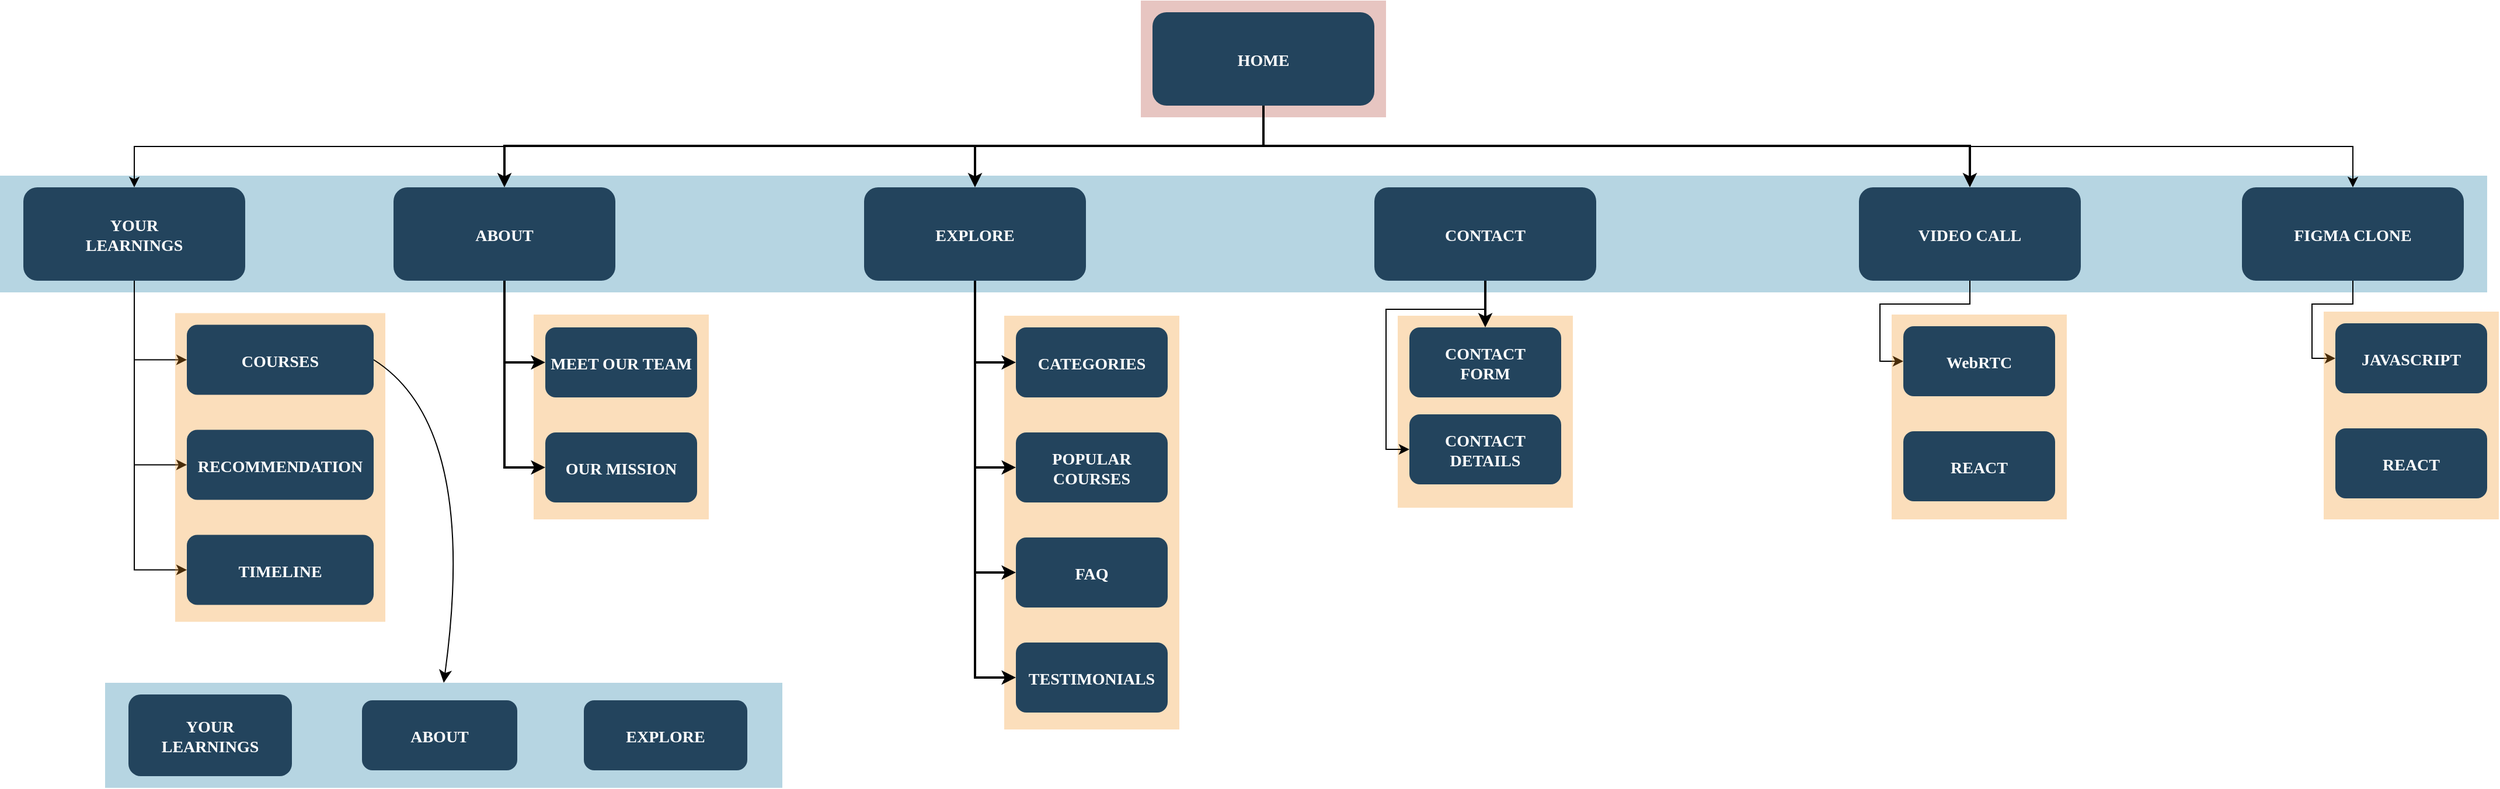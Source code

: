 <mxfile version="23.1.2" type="device">
  <diagram name="Page-1" id="2c0d36ab-eaac-3732-788b-9136903baeff">
    <mxGraphModel dx="3353.5" dy="646" grid="1" gridSize="10" guides="1" tooltips="1" connect="1" arrows="1" fold="1" page="1" pageScale="1.5" pageWidth="1169" pageHeight="827" background="none" math="0" shadow="0">
      <root>
        <mxCell id="0" />
        <mxCell id="1" parent="0" />
        <mxCell id="123" value="" style="fillColor=#AE4132;strokeColor=none;opacity=30;" parent="1" vertex="1">
          <mxGeometry x="747" y="175.5" width="210" height="100.0" as="geometry" />
        </mxCell>
        <mxCell id="122" value="" style="fillColor=#10739E;strokeColor=none;opacity=30;" parent="1" vertex="1">
          <mxGeometry x="-230" y="325.5" width="2130" height="100" as="geometry" />
        </mxCell>
        <mxCell id="120" value="" style="fillColor=#F2931E;strokeColor=none;opacity=30;" parent="1" vertex="1">
          <mxGeometry x="967" y="445.5" width="150" height="164.5" as="geometry" />
        </mxCell>
        <mxCell id="118" value="" style="fillColor=#F2931E;strokeColor=none;opacity=30;" parent="1" vertex="1">
          <mxGeometry x="227" y="444.5" width="150" height="175.5" as="geometry" />
        </mxCell>
        <mxCell id="OYL8JyaW53EyTGdHdamk-140" style="edgeStyle=orthogonalEdgeStyle;rounded=0;orthogonalLoop=1;jettySize=auto;html=1;exitX=0.5;exitY=1;exitDx=0;exitDy=0;" parent="1" source="2" target="OYL8JyaW53EyTGdHdamk-139" edge="1">
          <mxGeometry relative="1" as="geometry" />
        </mxCell>
        <mxCell id="OYL8JyaW53EyTGdHdamk-144" style="edgeStyle=orthogonalEdgeStyle;rounded=0;orthogonalLoop=1;jettySize=auto;html=1;exitX=0.5;exitY=1;exitDx=0;exitDy=0;entryX=0.5;entryY=0;entryDx=0;entryDy=0;" parent="1" source="2" target="OYL8JyaW53EyTGdHdamk-143" edge="1">
          <mxGeometry relative="1" as="geometry" />
        </mxCell>
        <mxCell id="2" value="HOME" style="rounded=1;fillColor=#23445D;gradientColor=none;strokeColor=none;fontColor=#FFFFFF;fontStyle=1;fontFamily=Tahoma;fontSize=14" parent="1" vertex="1">
          <mxGeometry x="757" y="185.5" width="190" height="80" as="geometry" />
        </mxCell>
        <mxCell id="EgWpM7FZ9DTtyiWYHVQE-129" style="edgeStyle=orthogonalEdgeStyle;rounded=0;orthogonalLoop=1;jettySize=auto;html=1;exitX=0.5;exitY=1;exitDx=0;exitDy=0;entryX=0;entryY=0.5;entryDx=0;entryDy=0;" parent="1" source="4" target="EgWpM7FZ9DTtyiWYHVQE-124" edge="1">
          <mxGeometry relative="1" as="geometry" />
        </mxCell>
        <mxCell id="4" value="VIDEO CALL" style="rounded=1;fillColor=#23445D;gradientColor=none;strokeColor=none;fontColor=#FFFFFF;fontStyle=1;fontFamily=Tahoma;fontSize=14" parent="1" vertex="1">
          <mxGeometry x="1362.0" y="335.5" width="190" height="80" as="geometry" />
        </mxCell>
        <mxCell id="9" value="" style="edgeStyle=elbowEdgeStyle;elbow=vertical;strokeWidth=2;rounded=0" parent="1" source="2" target="4" edge="1">
          <mxGeometry x="337" y="215.5" width="100" height="100" as="geometry">
            <mxPoint x="337" y="315.5" as="sourcePoint" />
            <mxPoint x="437" y="215.5" as="targetPoint" />
            <Array as="points">
              <mxPoint x="1457" y="300" />
            </Array>
          </mxGeometry>
        </mxCell>
        <mxCell id="OYL8JyaW53EyTGdHdamk-142" style="edgeStyle=orthogonalEdgeStyle;rounded=0;orthogonalLoop=1;jettySize=auto;html=1;exitX=0.5;exitY=1;exitDx=0;exitDy=0;entryX=0;entryY=0.5;entryDx=0;entryDy=0;" parent="1" source="10" target="OYL8JyaW53EyTGdHdamk-141" edge="1">
          <mxGeometry relative="1" as="geometry">
            <Array as="points">
              <mxPoint x="1042" y="440" />
              <mxPoint x="957" y="440" />
              <mxPoint x="957" y="560" />
            </Array>
          </mxGeometry>
        </mxCell>
        <mxCell id="10" value="CONTACT" style="rounded=1;fillColor=#23445D;gradientColor=none;strokeColor=none;fontColor=#FFFFFF;fontStyle=1;fontFamily=Tahoma;fontSize=14" parent="1" vertex="1">
          <mxGeometry x="947" y="335.5" width="190" height="80" as="geometry" />
        </mxCell>
        <mxCell id="13" value="ABOUT" style="rounded=1;fillColor=#23445D;gradientColor=none;strokeColor=none;fontColor=#FFFFFF;fontStyle=1;fontFamily=Tahoma;fontSize=14" parent="1" vertex="1">
          <mxGeometry x="107" y="335.5" width="190" height="80" as="geometry" />
        </mxCell>
        <mxCell id="16" value="MEET OUR TEAM" style="rounded=1;fillColor=#23445D;gradientColor=none;strokeColor=none;fontColor=#FFFFFF;fontStyle=1;fontFamily=Tahoma;fontSize=14" parent="1" vertex="1">
          <mxGeometry x="237" y="455.5" width="130" height="60" as="geometry" />
        </mxCell>
        <mxCell id="17" value="OUR MISSION" style="rounded=1;fillColor=#23445D;gradientColor=none;strokeColor=none;fontColor=#FFFFFF;fontStyle=1;fontFamily=Tahoma;fontSize=14" parent="1" vertex="1">
          <mxGeometry x="237" y="545.5" width="130" height="60" as="geometry" />
        </mxCell>
        <mxCell id="41" value="CONTACT&#xa;FORM" style="rounded=1;fillColor=#23445D;gradientColor=none;strokeColor=none;fontColor=#FFFFFF;fontStyle=1;fontFamily=Tahoma;fontSize=14" parent="1" vertex="1">
          <mxGeometry x="977" y="455.5" width="130" height="60" as="geometry" />
        </mxCell>
        <mxCell id="59" value="" style="edgeStyle=elbowEdgeStyle;elbow=vertical;strokeWidth=2;rounded=0;entryX=0.5;entryY=0;entryDx=0;entryDy=0;" parent="1" source="2" target="OYL8JyaW53EyTGdHdamk-125" edge="1">
          <mxGeometry x="347" y="225.5" width="100" height="100" as="geometry">
            <mxPoint x="862.0" y="275.5" as="sourcePoint" />
            <mxPoint x="657.0" y="335.5" as="targetPoint" />
            <Array as="points">
              <mxPoint x="710" y="300" />
            </Array>
          </mxGeometry>
        </mxCell>
        <mxCell id="61" value="" style="edgeStyle=elbowEdgeStyle;elbow=vertical;strokeWidth=2;rounded=0" parent="1" source="2" target="13" edge="1">
          <mxGeometry x="-23" y="135.5" width="100" height="100" as="geometry">
            <mxPoint x="-23" y="235.5" as="sourcePoint" />
            <mxPoint x="77" y="135.5" as="targetPoint" />
            <Array as="points">
              <mxPoint x="202" y="300" />
              <mxPoint x="852" y="300" />
            </Array>
          </mxGeometry>
        </mxCell>
        <mxCell id="64" value="" style="edgeStyle=elbowEdgeStyle;elbow=horizontal;strokeWidth=2;rounded=0" parent="1" source="13" target="16" edge="1">
          <mxGeometry x="-23" y="135.5" width="100" height="100" as="geometry">
            <mxPoint x="-23" y="235.5" as="sourcePoint" />
            <mxPoint x="77" y="135.5" as="targetPoint" />
            <Array as="points">
              <mxPoint x="202" y="435.5" />
            </Array>
          </mxGeometry>
        </mxCell>
        <mxCell id="65" value="" style="edgeStyle=elbowEdgeStyle;elbow=horizontal;strokeWidth=2;rounded=0" parent="1" source="13" target="17" edge="1">
          <mxGeometry x="-23" y="135.5" width="100" height="100" as="geometry">
            <mxPoint x="-23" y="235.5" as="sourcePoint" />
            <mxPoint x="77" y="135.5" as="targetPoint" />
            <Array as="points">
              <mxPoint x="202" y="475.5" />
            </Array>
          </mxGeometry>
        </mxCell>
        <mxCell id="103" value="" style="edgeStyle=elbowEdgeStyle;elbow=vertical;strokeWidth=2;rounded=0" parent="1" source="10" target="41" edge="1">
          <mxGeometry x="-23" y="135.5" width="100" height="100" as="geometry">
            <mxPoint x="-23" y="235.5" as="sourcePoint" />
            <mxPoint x="77" y="135.5" as="targetPoint" />
          </mxGeometry>
        </mxCell>
        <mxCell id="OYL8JyaW53EyTGdHdamk-123" value="" style="fillColor=#F2931E;strokeColor=none;opacity=30;" parent="1" vertex="1">
          <mxGeometry x="630" y="445.5" width="150" height="354.5" as="geometry" />
        </mxCell>
        <mxCell id="OYL8JyaW53EyTGdHdamk-125" value="EXPLORE" style="rounded=1;fillColor=#23445D;gradientColor=none;strokeColor=none;fontColor=#FFFFFF;fontStyle=1;fontFamily=Tahoma;fontSize=14" parent="1" vertex="1">
          <mxGeometry x="510" y="335.5" width="190" height="80" as="geometry" />
        </mxCell>
        <mxCell id="OYL8JyaW53EyTGdHdamk-126" value="CATEGORIES" style="rounded=1;fillColor=#23445D;gradientColor=none;strokeColor=none;fontColor=#FFFFFF;fontStyle=1;fontFamily=Tahoma;fontSize=14" parent="1" vertex="1">
          <mxGeometry x="640" y="455.5" width="130" height="60" as="geometry" />
        </mxCell>
        <mxCell id="OYL8JyaW53EyTGdHdamk-127" value="POPULAR &#xa;COURSES" style="rounded=1;fillColor=#23445D;gradientColor=none;strokeColor=none;fontColor=#FFFFFF;fontStyle=1;fontFamily=Tahoma;fontSize=14" parent="1" vertex="1">
          <mxGeometry x="640" y="545.5" width="130" height="60" as="geometry" />
        </mxCell>
        <mxCell id="OYL8JyaW53EyTGdHdamk-128" value="FAQ" style="rounded=1;fillColor=#23445D;gradientColor=none;strokeColor=none;fontColor=#FFFFFF;fontStyle=1;fontFamily=Tahoma;fontSize=14" parent="1" vertex="1">
          <mxGeometry x="640" y="635.5" width="130" height="60" as="geometry" />
        </mxCell>
        <mxCell id="OYL8JyaW53EyTGdHdamk-129" value="TESTIMONIALS" style="rounded=1;fillColor=#23445D;gradientColor=none;strokeColor=none;fontColor=#FFFFFF;fontStyle=1;fontFamily=Tahoma;fontSize=14" parent="1" vertex="1">
          <mxGeometry x="640" y="725.5" width="130" height="60" as="geometry" />
        </mxCell>
        <mxCell id="OYL8JyaW53EyTGdHdamk-132" value="" style="edgeStyle=elbowEdgeStyle;elbow=horizontal;strokeWidth=2;rounded=0" parent="1" source="OYL8JyaW53EyTGdHdamk-125" target="OYL8JyaW53EyTGdHdamk-126" edge="1">
          <mxGeometry x="-23" y="135.5" width="100" height="100" as="geometry">
            <mxPoint x="380" y="235.5" as="sourcePoint" />
            <mxPoint x="480" y="135.5" as="targetPoint" />
            <Array as="points">
              <mxPoint x="605" y="435.5" />
            </Array>
          </mxGeometry>
        </mxCell>
        <mxCell id="OYL8JyaW53EyTGdHdamk-133" value="" style="edgeStyle=elbowEdgeStyle;elbow=horizontal;strokeWidth=2;rounded=0" parent="1" source="OYL8JyaW53EyTGdHdamk-125" target="OYL8JyaW53EyTGdHdamk-127" edge="1">
          <mxGeometry x="-23" y="135.5" width="100" height="100" as="geometry">
            <mxPoint x="380" y="235.5" as="sourcePoint" />
            <mxPoint x="480" y="135.5" as="targetPoint" />
            <Array as="points">
              <mxPoint x="605" y="475.5" />
            </Array>
          </mxGeometry>
        </mxCell>
        <mxCell id="OYL8JyaW53EyTGdHdamk-134" value="" style="edgeStyle=elbowEdgeStyle;elbow=horizontal;strokeWidth=2;rounded=0" parent="1" source="OYL8JyaW53EyTGdHdamk-125" target="OYL8JyaW53EyTGdHdamk-128" edge="1">
          <mxGeometry x="-23" y="135.5" width="100" height="100" as="geometry">
            <mxPoint x="380" y="235.5" as="sourcePoint" />
            <mxPoint x="480" y="135.5" as="targetPoint" />
            <Array as="points">
              <mxPoint x="605" y="525.5" />
            </Array>
          </mxGeometry>
        </mxCell>
        <mxCell id="OYL8JyaW53EyTGdHdamk-135" value="" style="edgeStyle=elbowEdgeStyle;elbow=horizontal;strokeWidth=2;rounded=0" parent="1" source="OYL8JyaW53EyTGdHdamk-125" target="OYL8JyaW53EyTGdHdamk-129" edge="1">
          <mxGeometry x="-23" y="135.5" width="100" height="100" as="geometry">
            <mxPoint x="380" y="235.5" as="sourcePoint" />
            <mxPoint x="480" y="135.5" as="targetPoint" />
            <Array as="points">
              <mxPoint x="605" y="575.5" />
            </Array>
          </mxGeometry>
        </mxCell>
        <mxCell id="OYL8JyaW53EyTGdHdamk-138" style="edgeStyle=orthogonalEdgeStyle;rounded=0;orthogonalLoop=1;jettySize=auto;html=1;exitX=0.5;exitY=1;exitDx=0;exitDy=0;" parent="1" source="OYL8JyaW53EyTGdHdamk-123" target="OYL8JyaW53EyTGdHdamk-123" edge="1">
          <mxGeometry relative="1" as="geometry" />
        </mxCell>
        <mxCell id="Um83vmuw5BoVvy3527df-133" style="edgeStyle=orthogonalEdgeStyle;rounded=0;orthogonalLoop=1;jettySize=auto;html=1;exitX=0.5;exitY=1;exitDx=0;exitDy=0;entryX=0;entryY=0.5;entryDx=0;entryDy=0;" parent="1" source="OYL8JyaW53EyTGdHdamk-139" target="Um83vmuw5BoVvy3527df-128" edge="1">
          <mxGeometry relative="1" as="geometry" />
        </mxCell>
        <mxCell id="OYL8JyaW53EyTGdHdamk-139" value="FIGMA CLONE" style="rounded=1;fillColor=#23445D;gradientColor=none;strokeColor=none;fontColor=#FFFFFF;fontStyle=1;fontFamily=Tahoma;fontSize=14" parent="1" vertex="1">
          <mxGeometry x="1690.0" y="335.5" width="190" height="80" as="geometry" />
        </mxCell>
        <mxCell id="OYL8JyaW53EyTGdHdamk-141" value="CONTACT&#xa;DETAILS" style="rounded=1;fillColor=#23445D;gradientColor=none;strokeColor=none;fontColor=#FFFFFF;fontStyle=1;fontFamily=Tahoma;fontSize=14" parent="1" vertex="1">
          <mxGeometry x="977" y="530" width="130" height="60" as="geometry" />
        </mxCell>
        <mxCell id="OYL8JyaW53EyTGdHdamk-150" style="edgeStyle=orthogonalEdgeStyle;rounded=0;orthogonalLoop=1;jettySize=auto;html=1;exitX=0.5;exitY=1;exitDx=0;exitDy=0;entryX=0;entryY=0.5;entryDx=0;entryDy=0;" parent="1" source="OYL8JyaW53EyTGdHdamk-143" target="OYL8JyaW53EyTGdHdamk-146" edge="1">
          <mxGeometry relative="1" as="geometry" />
        </mxCell>
        <mxCell id="OYL8JyaW53EyTGdHdamk-151" style="edgeStyle=orthogonalEdgeStyle;rounded=0;orthogonalLoop=1;jettySize=auto;html=1;exitX=0.5;exitY=1;exitDx=0;exitDy=0;entryX=0;entryY=0.5;entryDx=0;entryDy=0;" parent="1" source="OYL8JyaW53EyTGdHdamk-143" target="OYL8JyaW53EyTGdHdamk-147" edge="1">
          <mxGeometry relative="1" as="geometry" />
        </mxCell>
        <mxCell id="OYL8JyaW53EyTGdHdamk-152" style="edgeStyle=orthogonalEdgeStyle;rounded=0;orthogonalLoop=1;jettySize=auto;html=1;exitX=0.5;exitY=1;exitDx=0;exitDy=0;entryX=0;entryY=0.5;entryDx=0;entryDy=0;" parent="1" source="OYL8JyaW53EyTGdHdamk-143" target="OYL8JyaW53EyTGdHdamk-148" edge="1">
          <mxGeometry relative="1" as="geometry" />
        </mxCell>
        <mxCell id="OYL8JyaW53EyTGdHdamk-143" value="YOUR&#xa;LEARNINGS" style="rounded=1;fillColor=#23445D;gradientColor=none;strokeColor=none;fontColor=#FFFFFF;fontStyle=1;fontFamily=Tahoma;fontSize=14" parent="1" vertex="1">
          <mxGeometry x="-210" y="335.5" width="190" height="80" as="geometry" />
        </mxCell>
        <mxCell id="OYL8JyaW53EyTGdHdamk-145" value="" style="fillColor=#F2931E;strokeColor=none;opacity=30;" parent="1" vertex="1">
          <mxGeometry x="-80" y="443.25" width="180" height="264.5" as="geometry" />
        </mxCell>
        <mxCell id="ZuH5fpt-UMEo5CAFBYcC-136" style="edgeStyle=none;curved=1;rounded=0;orthogonalLoop=1;jettySize=auto;html=1;exitX=1;exitY=0.5;exitDx=0;exitDy=0;entryX=0.5;entryY=0;entryDx=0;entryDy=0;fontSize=12;startSize=8;endSize=8;" parent="1" source="OYL8JyaW53EyTGdHdamk-146" target="ZuH5fpt-UMEo5CAFBYcC-129" edge="1">
          <mxGeometry relative="1" as="geometry">
            <Array as="points">
              <mxPoint x="180" y="540" />
            </Array>
          </mxGeometry>
        </mxCell>
        <mxCell id="OYL8JyaW53EyTGdHdamk-146" value="COURSES" style="rounded=1;fillColor=#23445D;gradientColor=none;strokeColor=none;fontColor=#FFFFFF;fontStyle=1;fontFamily=Tahoma;fontSize=14" parent="1" vertex="1">
          <mxGeometry x="-70" y="453.25" width="160" height="60" as="geometry" />
        </mxCell>
        <mxCell id="OYL8JyaW53EyTGdHdamk-147" value="RECOMMENDATION" style="rounded=1;fillColor=#23445D;gradientColor=none;strokeColor=none;fontColor=#FFFFFF;fontStyle=1;fontFamily=Tahoma;fontSize=14" parent="1" vertex="1">
          <mxGeometry x="-70" y="543.25" width="160" height="60" as="geometry" />
        </mxCell>
        <mxCell id="OYL8JyaW53EyTGdHdamk-148" value="TIMELINE" style="rounded=1;fillColor=#23445D;gradientColor=none;strokeColor=none;fontColor=#FFFFFF;fontStyle=1;fontFamily=Tahoma;fontSize=14" parent="1" vertex="1">
          <mxGeometry x="-70" y="633.25" width="160" height="60" as="geometry" />
        </mxCell>
        <mxCell id="ZuH5fpt-UMEo5CAFBYcC-129" value="" style="fillColor=#10739E;strokeColor=none;opacity=30;" parent="1" vertex="1">
          <mxGeometry x="-140" y="760" width="580" height="90" as="geometry" />
        </mxCell>
        <mxCell id="ZuH5fpt-UMEo5CAFBYcC-132" value="ABOUT" style="rounded=1;fillColor=#23445D;gradientColor=none;strokeColor=none;fontColor=#FFFFFF;fontStyle=1;fontFamily=Tahoma;fontSize=14" parent="1" vertex="1">
          <mxGeometry x="80" y="775" width="133" height="60" as="geometry" />
        </mxCell>
        <mxCell id="ZuH5fpt-UMEo5CAFBYcC-133" value="EXPLORE" style="rounded=1;fillColor=#23445D;gradientColor=none;strokeColor=none;fontColor=#FFFFFF;fontStyle=1;fontFamily=Tahoma;fontSize=14" parent="1" vertex="1">
          <mxGeometry x="270" y="775" width="140" height="60" as="geometry" />
        </mxCell>
        <mxCell id="ZuH5fpt-UMEo5CAFBYcC-135" value="YOUR&#xa;LEARNINGS" style="rounded=1;fillColor=#23445D;gradientColor=none;strokeColor=none;fontColor=#FFFFFF;fontStyle=1;fontFamily=Tahoma;fontSize=14" parent="1" vertex="1">
          <mxGeometry x="-120" y="770" width="140" height="70" as="geometry" />
        </mxCell>
        <mxCell id="EgWpM7FZ9DTtyiWYHVQE-123" value="" style="fillColor=#F2931E;strokeColor=none;opacity=30;" parent="1" vertex="1">
          <mxGeometry x="1390" y="444.5" width="150" height="175.5" as="geometry" />
        </mxCell>
        <mxCell id="EgWpM7FZ9DTtyiWYHVQE-124" value="WebRTC" style="rounded=1;fillColor=#23445D;gradientColor=none;strokeColor=none;fontColor=#FFFFFF;fontStyle=1;fontFamily=Tahoma;fontSize=14" parent="1" vertex="1">
          <mxGeometry x="1400" y="454.5" width="130" height="60" as="geometry" />
        </mxCell>
        <mxCell id="EgWpM7FZ9DTtyiWYHVQE-125" value="REACT" style="rounded=1;fillColor=#23445D;gradientColor=none;strokeColor=none;fontColor=#FFFFFF;fontStyle=1;fontFamily=Tahoma;fontSize=14" parent="1" vertex="1">
          <mxGeometry x="1400" y="544.5" width="130" height="60" as="geometry" />
        </mxCell>
        <mxCell id="Um83vmuw5BoVvy3527df-127" value="" style="fillColor=#F2931E;strokeColor=none;opacity=30;" parent="1" vertex="1">
          <mxGeometry x="1760" y="442" width="150" height="178" as="geometry" />
        </mxCell>
        <mxCell id="Um83vmuw5BoVvy3527df-128" value="JAVASCRIPT" style="rounded=1;fillColor=#23445D;gradientColor=none;strokeColor=none;fontColor=#FFFFFF;fontStyle=1;fontFamily=Tahoma;fontSize=14" parent="1" vertex="1">
          <mxGeometry x="1770" y="452" width="130" height="60" as="geometry" />
        </mxCell>
        <mxCell id="Um83vmuw5BoVvy3527df-129" value="REACT" style="rounded=1;fillColor=#23445D;gradientColor=none;strokeColor=none;fontColor=#FFFFFF;fontStyle=1;fontFamily=Tahoma;fontSize=14" parent="1" vertex="1">
          <mxGeometry x="1770" y="542" width="130" height="60" as="geometry" />
        </mxCell>
      </root>
    </mxGraphModel>
  </diagram>
</mxfile>
